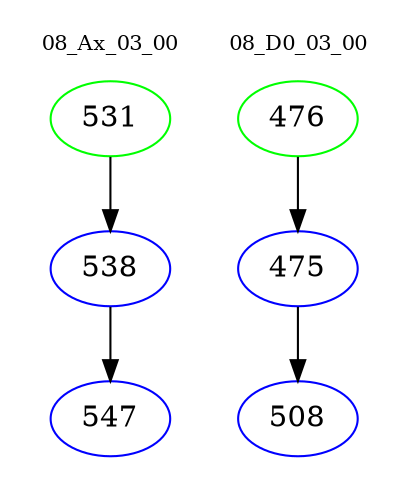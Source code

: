 digraph{
subgraph cluster_0 {
color = white
label = "08_Ax_03_00";
fontsize=10;
T0_531 [label="531", color="green"]
T0_531 -> T0_538 [color="black"]
T0_538 [label="538", color="blue"]
T0_538 -> T0_547 [color="black"]
T0_547 [label="547", color="blue"]
}
subgraph cluster_1 {
color = white
label = "08_D0_03_00";
fontsize=10;
T1_476 [label="476", color="green"]
T1_476 -> T1_475 [color="black"]
T1_475 [label="475", color="blue"]
T1_475 -> T1_508 [color="black"]
T1_508 [label="508", color="blue"]
}
}
